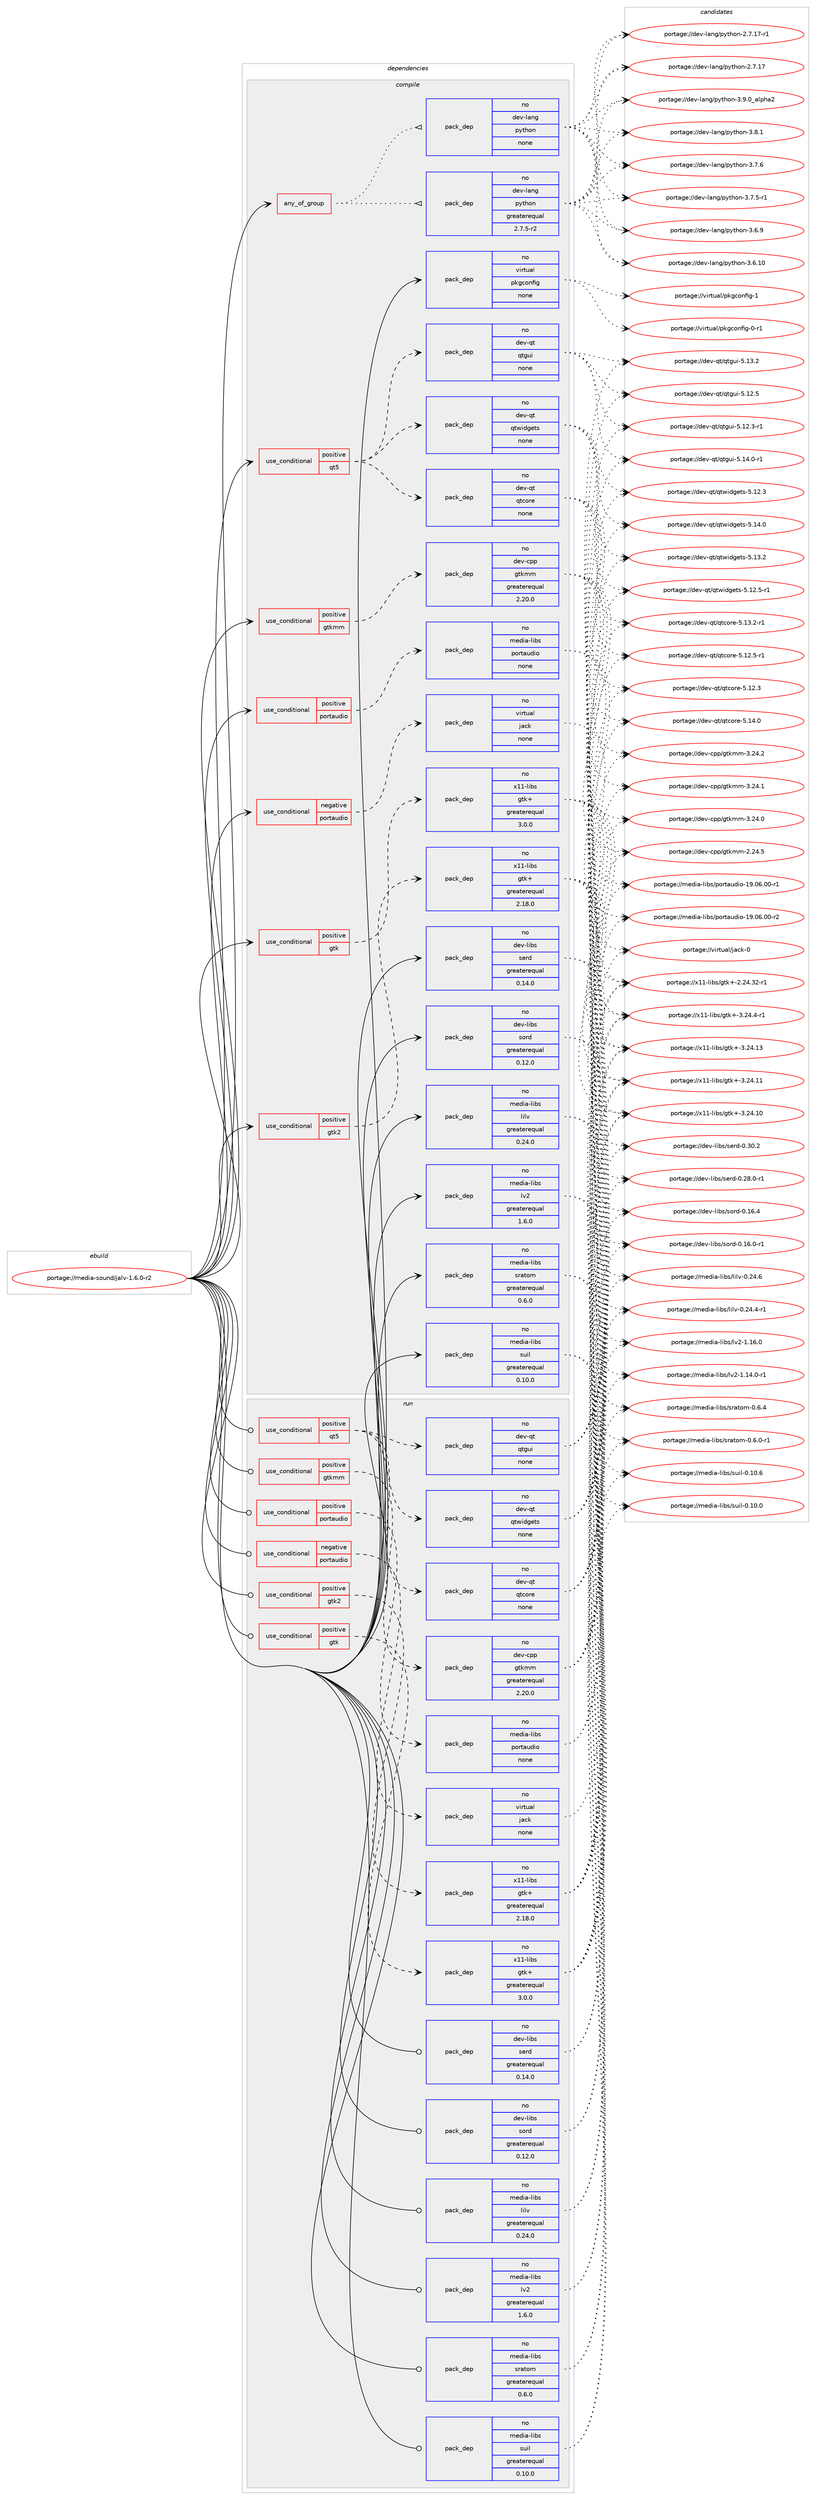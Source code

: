 digraph prolog {

# *************
# Graph options
# *************

newrank=true;
concentrate=true;
compound=true;
graph [rankdir=LR,fontname=Helvetica,fontsize=10,ranksep=1.5];#, ranksep=2.5, nodesep=0.2];
edge  [arrowhead=vee];
node  [fontname=Helvetica,fontsize=10];

# **********
# The ebuild
# **********

subgraph cluster_leftcol {
color=gray;
rank=same;
label=<<i>ebuild</i>>;
id [label="portage://media-sound/jalv-1.6.0-r2", color=red, width=4, href="../media-sound/jalv-1.6.0-r2.svg"];
}

# ****************
# The dependencies
# ****************

subgraph cluster_midcol {
color=gray;
label=<<i>dependencies</i>>;
subgraph cluster_compile {
fillcolor="#eeeeee";
style=filled;
label=<<i>compile</i>>;
subgraph any2803 {
dependency192125 [label=<<TABLE BORDER="0" CELLBORDER="1" CELLSPACING="0" CELLPADDING="4"><TR><TD CELLPADDING="10">any_of_group</TD></TR></TABLE>>, shape=none, color=red];subgraph pack145598 {
dependency192126 [label=<<TABLE BORDER="0" CELLBORDER="1" CELLSPACING="0" CELLPADDING="4" WIDTH="220"><TR><TD ROWSPAN="6" CELLPADDING="30">pack_dep</TD></TR><TR><TD WIDTH="110">no</TD></TR><TR><TD>dev-lang</TD></TR><TR><TD>python</TD></TR><TR><TD>none</TD></TR><TR><TD></TD></TR></TABLE>>, shape=none, color=blue];
}
dependency192125:e -> dependency192126:w [weight=20,style="dotted",arrowhead="oinv"];
subgraph pack145599 {
dependency192127 [label=<<TABLE BORDER="0" CELLBORDER="1" CELLSPACING="0" CELLPADDING="4" WIDTH="220"><TR><TD ROWSPAN="6" CELLPADDING="30">pack_dep</TD></TR><TR><TD WIDTH="110">no</TD></TR><TR><TD>dev-lang</TD></TR><TR><TD>python</TD></TR><TR><TD>greaterequal</TD></TR><TR><TD>2.7.5-r2</TD></TR></TABLE>>, shape=none, color=blue];
}
dependency192125:e -> dependency192127:w [weight=20,style="dotted",arrowhead="oinv"];
}
id:e -> dependency192125:w [weight=20,style="solid",arrowhead="vee"];
subgraph cond43574 {
dependency192128 [label=<<TABLE BORDER="0" CELLBORDER="1" CELLSPACING="0" CELLPADDING="4"><TR><TD ROWSPAN="3" CELLPADDING="10">use_conditional</TD></TR><TR><TD>negative</TD></TR><TR><TD>portaudio</TD></TR></TABLE>>, shape=none, color=red];
subgraph pack145600 {
dependency192129 [label=<<TABLE BORDER="0" CELLBORDER="1" CELLSPACING="0" CELLPADDING="4" WIDTH="220"><TR><TD ROWSPAN="6" CELLPADDING="30">pack_dep</TD></TR><TR><TD WIDTH="110">no</TD></TR><TR><TD>virtual</TD></TR><TR><TD>jack</TD></TR><TR><TD>none</TD></TR><TR><TD></TD></TR></TABLE>>, shape=none, color=blue];
}
dependency192128:e -> dependency192129:w [weight=20,style="dashed",arrowhead="vee"];
}
id:e -> dependency192128:w [weight=20,style="solid",arrowhead="vee"];
subgraph cond43575 {
dependency192130 [label=<<TABLE BORDER="0" CELLBORDER="1" CELLSPACING="0" CELLPADDING="4"><TR><TD ROWSPAN="3" CELLPADDING="10">use_conditional</TD></TR><TR><TD>positive</TD></TR><TR><TD>gtk</TD></TR></TABLE>>, shape=none, color=red];
subgraph pack145601 {
dependency192131 [label=<<TABLE BORDER="0" CELLBORDER="1" CELLSPACING="0" CELLPADDING="4" WIDTH="220"><TR><TD ROWSPAN="6" CELLPADDING="30">pack_dep</TD></TR><TR><TD WIDTH="110">no</TD></TR><TR><TD>x11-libs</TD></TR><TR><TD>gtk+</TD></TR><TR><TD>greaterequal</TD></TR><TR><TD>3.0.0</TD></TR></TABLE>>, shape=none, color=blue];
}
dependency192130:e -> dependency192131:w [weight=20,style="dashed",arrowhead="vee"];
}
id:e -> dependency192130:w [weight=20,style="solid",arrowhead="vee"];
subgraph cond43576 {
dependency192132 [label=<<TABLE BORDER="0" CELLBORDER="1" CELLSPACING="0" CELLPADDING="4"><TR><TD ROWSPAN="3" CELLPADDING="10">use_conditional</TD></TR><TR><TD>positive</TD></TR><TR><TD>gtk2</TD></TR></TABLE>>, shape=none, color=red];
subgraph pack145602 {
dependency192133 [label=<<TABLE BORDER="0" CELLBORDER="1" CELLSPACING="0" CELLPADDING="4" WIDTH="220"><TR><TD ROWSPAN="6" CELLPADDING="30">pack_dep</TD></TR><TR><TD WIDTH="110">no</TD></TR><TR><TD>x11-libs</TD></TR><TR><TD>gtk+</TD></TR><TR><TD>greaterequal</TD></TR><TR><TD>2.18.0</TD></TR></TABLE>>, shape=none, color=blue];
}
dependency192132:e -> dependency192133:w [weight=20,style="dashed",arrowhead="vee"];
}
id:e -> dependency192132:w [weight=20,style="solid",arrowhead="vee"];
subgraph cond43577 {
dependency192134 [label=<<TABLE BORDER="0" CELLBORDER="1" CELLSPACING="0" CELLPADDING="4"><TR><TD ROWSPAN="3" CELLPADDING="10">use_conditional</TD></TR><TR><TD>positive</TD></TR><TR><TD>gtkmm</TD></TR></TABLE>>, shape=none, color=red];
subgraph pack145603 {
dependency192135 [label=<<TABLE BORDER="0" CELLBORDER="1" CELLSPACING="0" CELLPADDING="4" WIDTH="220"><TR><TD ROWSPAN="6" CELLPADDING="30">pack_dep</TD></TR><TR><TD WIDTH="110">no</TD></TR><TR><TD>dev-cpp</TD></TR><TR><TD>gtkmm</TD></TR><TR><TD>greaterequal</TD></TR><TR><TD>2.20.0</TD></TR></TABLE>>, shape=none, color=blue];
}
dependency192134:e -> dependency192135:w [weight=20,style="dashed",arrowhead="vee"];
}
id:e -> dependency192134:w [weight=20,style="solid",arrowhead="vee"];
subgraph cond43578 {
dependency192136 [label=<<TABLE BORDER="0" CELLBORDER="1" CELLSPACING="0" CELLPADDING="4"><TR><TD ROWSPAN="3" CELLPADDING="10">use_conditional</TD></TR><TR><TD>positive</TD></TR><TR><TD>portaudio</TD></TR></TABLE>>, shape=none, color=red];
subgraph pack145604 {
dependency192137 [label=<<TABLE BORDER="0" CELLBORDER="1" CELLSPACING="0" CELLPADDING="4" WIDTH="220"><TR><TD ROWSPAN="6" CELLPADDING="30">pack_dep</TD></TR><TR><TD WIDTH="110">no</TD></TR><TR><TD>media-libs</TD></TR><TR><TD>portaudio</TD></TR><TR><TD>none</TD></TR><TR><TD></TD></TR></TABLE>>, shape=none, color=blue];
}
dependency192136:e -> dependency192137:w [weight=20,style="dashed",arrowhead="vee"];
}
id:e -> dependency192136:w [weight=20,style="solid",arrowhead="vee"];
subgraph cond43579 {
dependency192138 [label=<<TABLE BORDER="0" CELLBORDER="1" CELLSPACING="0" CELLPADDING="4"><TR><TD ROWSPAN="3" CELLPADDING="10">use_conditional</TD></TR><TR><TD>positive</TD></TR><TR><TD>qt5</TD></TR></TABLE>>, shape=none, color=red];
subgraph pack145605 {
dependency192139 [label=<<TABLE BORDER="0" CELLBORDER="1" CELLSPACING="0" CELLPADDING="4" WIDTH="220"><TR><TD ROWSPAN="6" CELLPADDING="30">pack_dep</TD></TR><TR><TD WIDTH="110">no</TD></TR><TR><TD>dev-qt</TD></TR><TR><TD>qtcore</TD></TR><TR><TD>none</TD></TR><TR><TD></TD></TR></TABLE>>, shape=none, color=blue];
}
dependency192138:e -> dependency192139:w [weight=20,style="dashed",arrowhead="vee"];
subgraph pack145606 {
dependency192140 [label=<<TABLE BORDER="0" CELLBORDER="1" CELLSPACING="0" CELLPADDING="4" WIDTH="220"><TR><TD ROWSPAN="6" CELLPADDING="30">pack_dep</TD></TR><TR><TD WIDTH="110">no</TD></TR><TR><TD>dev-qt</TD></TR><TR><TD>qtgui</TD></TR><TR><TD>none</TD></TR><TR><TD></TD></TR></TABLE>>, shape=none, color=blue];
}
dependency192138:e -> dependency192140:w [weight=20,style="dashed",arrowhead="vee"];
subgraph pack145607 {
dependency192141 [label=<<TABLE BORDER="0" CELLBORDER="1" CELLSPACING="0" CELLPADDING="4" WIDTH="220"><TR><TD ROWSPAN="6" CELLPADDING="30">pack_dep</TD></TR><TR><TD WIDTH="110">no</TD></TR><TR><TD>dev-qt</TD></TR><TR><TD>qtwidgets</TD></TR><TR><TD>none</TD></TR><TR><TD></TD></TR></TABLE>>, shape=none, color=blue];
}
dependency192138:e -> dependency192141:w [weight=20,style="dashed",arrowhead="vee"];
}
id:e -> dependency192138:w [weight=20,style="solid",arrowhead="vee"];
subgraph pack145608 {
dependency192142 [label=<<TABLE BORDER="0" CELLBORDER="1" CELLSPACING="0" CELLPADDING="4" WIDTH="220"><TR><TD ROWSPAN="6" CELLPADDING="30">pack_dep</TD></TR><TR><TD WIDTH="110">no</TD></TR><TR><TD>dev-libs</TD></TR><TR><TD>serd</TD></TR><TR><TD>greaterequal</TD></TR><TR><TD>0.14.0</TD></TR></TABLE>>, shape=none, color=blue];
}
id:e -> dependency192142:w [weight=20,style="solid",arrowhead="vee"];
subgraph pack145609 {
dependency192143 [label=<<TABLE BORDER="0" CELLBORDER="1" CELLSPACING="0" CELLPADDING="4" WIDTH="220"><TR><TD ROWSPAN="6" CELLPADDING="30">pack_dep</TD></TR><TR><TD WIDTH="110">no</TD></TR><TR><TD>dev-libs</TD></TR><TR><TD>sord</TD></TR><TR><TD>greaterequal</TD></TR><TR><TD>0.12.0</TD></TR></TABLE>>, shape=none, color=blue];
}
id:e -> dependency192143:w [weight=20,style="solid",arrowhead="vee"];
subgraph pack145610 {
dependency192144 [label=<<TABLE BORDER="0" CELLBORDER="1" CELLSPACING="0" CELLPADDING="4" WIDTH="220"><TR><TD ROWSPAN="6" CELLPADDING="30">pack_dep</TD></TR><TR><TD WIDTH="110">no</TD></TR><TR><TD>media-libs</TD></TR><TR><TD>lilv</TD></TR><TR><TD>greaterequal</TD></TR><TR><TD>0.24.0</TD></TR></TABLE>>, shape=none, color=blue];
}
id:e -> dependency192144:w [weight=20,style="solid",arrowhead="vee"];
subgraph pack145611 {
dependency192145 [label=<<TABLE BORDER="0" CELLBORDER="1" CELLSPACING="0" CELLPADDING="4" WIDTH="220"><TR><TD ROWSPAN="6" CELLPADDING="30">pack_dep</TD></TR><TR><TD WIDTH="110">no</TD></TR><TR><TD>media-libs</TD></TR><TR><TD>lv2</TD></TR><TR><TD>greaterequal</TD></TR><TR><TD>1.6.0</TD></TR></TABLE>>, shape=none, color=blue];
}
id:e -> dependency192145:w [weight=20,style="solid",arrowhead="vee"];
subgraph pack145612 {
dependency192146 [label=<<TABLE BORDER="0" CELLBORDER="1" CELLSPACING="0" CELLPADDING="4" WIDTH="220"><TR><TD ROWSPAN="6" CELLPADDING="30">pack_dep</TD></TR><TR><TD WIDTH="110">no</TD></TR><TR><TD>media-libs</TD></TR><TR><TD>sratom</TD></TR><TR><TD>greaterequal</TD></TR><TR><TD>0.6.0</TD></TR></TABLE>>, shape=none, color=blue];
}
id:e -> dependency192146:w [weight=20,style="solid",arrowhead="vee"];
subgraph pack145613 {
dependency192147 [label=<<TABLE BORDER="0" CELLBORDER="1" CELLSPACING="0" CELLPADDING="4" WIDTH="220"><TR><TD ROWSPAN="6" CELLPADDING="30">pack_dep</TD></TR><TR><TD WIDTH="110">no</TD></TR><TR><TD>media-libs</TD></TR><TR><TD>suil</TD></TR><TR><TD>greaterequal</TD></TR><TR><TD>0.10.0</TD></TR></TABLE>>, shape=none, color=blue];
}
id:e -> dependency192147:w [weight=20,style="solid",arrowhead="vee"];
subgraph pack145614 {
dependency192148 [label=<<TABLE BORDER="0" CELLBORDER="1" CELLSPACING="0" CELLPADDING="4" WIDTH="220"><TR><TD ROWSPAN="6" CELLPADDING="30">pack_dep</TD></TR><TR><TD WIDTH="110">no</TD></TR><TR><TD>virtual</TD></TR><TR><TD>pkgconfig</TD></TR><TR><TD>none</TD></TR><TR><TD></TD></TR></TABLE>>, shape=none, color=blue];
}
id:e -> dependency192148:w [weight=20,style="solid",arrowhead="vee"];
}
subgraph cluster_compileandrun {
fillcolor="#eeeeee";
style=filled;
label=<<i>compile and run</i>>;
}
subgraph cluster_run {
fillcolor="#eeeeee";
style=filled;
label=<<i>run</i>>;
subgraph cond43580 {
dependency192149 [label=<<TABLE BORDER="0" CELLBORDER="1" CELLSPACING="0" CELLPADDING="4"><TR><TD ROWSPAN="3" CELLPADDING="10">use_conditional</TD></TR><TR><TD>negative</TD></TR><TR><TD>portaudio</TD></TR></TABLE>>, shape=none, color=red];
subgraph pack145615 {
dependency192150 [label=<<TABLE BORDER="0" CELLBORDER="1" CELLSPACING="0" CELLPADDING="4" WIDTH="220"><TR><TD ROWSPAN="6" CELLPADDING="30">pack_dep</TD></TR><TR><TD WIDTH="110">no</TD></TR><TR><TD>virtual</TD></TR><TR><TD>jack</TD></TR><TR><TD>none</TD></TR><TR><TD></TD></TR></TABLE>>, shape=none, color=blue];
}
dependency192149:e -> dependency192150:w [weight=20,style="dashed",arrowhead="vee"];
}
id:e -> dependency192149:w [weight=20,style="solid",arrowhead="odot"];
subgraph cond43581 {
dependency192151 [label=<<TABLE BORDER="0" CELLBORDER="1" CELLSPACING="0" CELLPADDING="4"><TR><TD ROWSPAN="3" CELLPADDING="10">use_conditional</TD></TR><TR><TD>positive</TD></TR><TR><TD>gtk</TD></TR></TABLE>>, shape=none, color=red];
subgraph pack145616 {
dependency192152 [label=<<TABLE BORDER="0" CELLBORDER="1" CELLSPACING="0" CELLPADDING="4" WIDTH="220"><TR><TD ROWSPAN="6" CELLPADDING="30">pack_dep</TD></TR><TR><TD WIDTH="110">no</TD></TR><TR><TD>x11-libs</TD></TR><TR><TD>gtk+</TD></TR><TR><TD>greaterequal</TD></TR><TR><TD>3.0.0</TD></TR></TABLE>>, shape=none, color=blue];
}
dependency192151:e -> dependency192152:w [weight=20,style="dashed",arrowhead="vee"];
}
id:e -> dependency192151:w [weight=20,style="solid",arrowhead="odot"];
subgraph cond43582 {
dependency192153 [label=<<TABLE BORDER="0" CELLBORDER="1" CELLSPACING="0" CELLPADDING="4"><TR><TD ROWSPAN="3" CELLPADDING="10">use_conditional</TD></TR><TR><TD>positive</TD></TR><TR><TD>gtk2</TD></TR></TABLE>>, shape=none, color=red];
subgraph pack145617 {
dependency192154 [label=<<TABLE BORDER="0" CELLBORDER="1" CELLSPACING="0" CELLPADDING="4" WIDTH="220"><TR><TD ROWSPAN="6" CELLPADDING="30">pack_dep</TD></TR><TR><TD WIDTH="110">no</TD></TR><TR><TD>x11-libs</TD></TR><TR><TD>gtk+</TD></TR><TR><TD>greaterequal</TD></TR><TR><TD>2.18.0</TD></TR></TABLE>>, shape=none, color=blue];
}
dependency192153:e -> dependency192154:w [weight=20,style="dashed",arrowhead="vee"];
}
id:e -> dependency192153:w [weight=20,style="solid",arrowhead="odot"];
subgraph cond43583 {
dependency192155 [label=<<TABLE BORDER="0" CELLBORDER="1" CELLSPACING="0" CELLPADDING="4"><TR><TD ROWSPAN="3" CELLPADDING="10">use_conditional</TD></TR><TR><TD>positive</TD></TR><TR><TD>gtkmm</TD></TR></TABLE>>, shape=none, color=red];
subgraph pack145618 {
dependency192156 [label=<<TABLE BORDER="0" CELLBORDER="1" CELLSPACING="0" CELLPADDING="4" WIDTH="220"><TR><TD ROWSPAN="6" CELLPADDING="30">pack_dep</TD></TR><TR><TD WIDTH="110">no</TD></TR><TR><TD>dev-cpp</TD></TR><TR><TD>gtkmm</TD></TR><TR><TD>greaterequal</TD></TR><TR><TD>2.20.0</TD></TR></TABLE>>, shape=none, color=blue];
}
dependency192155:e -> dependency192156:w [weight=20,style="dashed",arrowhead="vee"];
}
id:e -> dependency192155:w [weight=20,style="solid",arrowhead="odot"];
subgraph cond43584 {
dependency192157 [label=<<TABLE BORDER="0" CELLBORDER="1" CELLSPACING="0" CELLPADDING="4"><TR><TD ROWSPAN="3" CELLPADDING="10">use_conditional</TD></TR><TR><TD>positive</TD></TR><TR><TD>portaudio</TD></TR></TABLE>>, shape=none, color=red];
subgraph pack145619 {
dependency192158 [label=<<TABLE BORDER="0" CELLBORDER="1" CELLSPACING="0" CELLPADDING="4" WIDTH="220"><TR><TD ROWSPAN="6" CELLPADDING="30">pack_dep</TD></TR><TR><TD WIDTH="110">no</TD></TR><TR><TD>media-libs</TD></TR><TR><TD>portaudio</TD></TR><TR><TD>none</TD></TR><TR><TD></TD></TR></TABLE>>, shape=none, color=blue];
}
dependency192157:e -> dependency192158:w [weight=20,style="dashed",arrowhead="vee"];
}
id:e -> dependency192157:w [weight=20,style="solid",arrowhead="odot"];
subgraph cond43585 {
dependency192159 [label=<<TABLE BORDER="0" CELLBORDER="1" CELLSPACING="0" CELLPADDING="4"><TR><TD ROWSPAN="3" CELLPADDING="10">use_conditional</TD></TR><TR><TD>positive</TD></TR><TR><TD>qt5</TD></TR></TABLE>>, shape=none, color=red];
subgraph pack145620 {
dependency192160 [label=<<TABLE BORDER="0" CELLBORDER="1" CELLSPACING="0" CELLPADDING="4" WIDTH="220"><TR><TD ROWSPAN="6" CELLPADDING="30">pack_dep</TD></TR><TR><TD WIDTH="110">no</TD></TR><TR><TD>dev-qt</TD></TR><TR><TD>qtcore</TD></TR><TR><TD>none</TD></TR><TR><TD></TD></TR></TABLE>>, shape=none, color=blue];
}
dependency192159:e -> dependency192160:w [weight=20,style="dashed",arrowhead="vee"];
subgraph pack145621 {
dependency192161 [label=<<TABLE BORDER="0" CELLBORDER="1" CELLSPACING="0" CELLPADDING="4" WIDTH="220"><TR><TD ROWSPAN="6" CELLPADDING="30">pack_dep</TD></TR><TR><TD WIDTH="110">no</TD></TR><TR><TD>dev-qt</TD></TR><TR><TD>qtgui</TD></TR><TR><TD>none</TD></TR><TR><TD></TD></TR></TABLE>>, shape=none, color=blue];
}
dependency192159:e -> dependency192161:w [weight=20,style="dashed",arrowhead="vee"];
subgraph pack145622 {
dependency192162 [label=<<TABLE BORDER="0" CELLBORDER="1" CELLSPACING="0" CELLPADDING="4" WIDTH="220"><TR><TD ROWSPAN="6" CELLPADDING="30">pack_dep</TD></TR><TR><TD WIDTH="110">no</TD></TR><TR><TD>dev-qt</TD></TR><TR><TD>qtwidgets</TD></TR><TR><TD>none</TD></TR><TR><TD></TD></TR></TABLE>>, shape=none, color=blue];
}
dependency192159:e -> dependency192162:w [weight=20,style="dashed",arrowhead="vee"];
}
id:e -> dependency192159:w [weight=20,style="solid",arrowhead="odot"];
subgraph pack145623 {
dependency192163 [label=<<TABLE BORDER="0" CELLBORDER="1" CELLSPACING="0" CELLPADDING="4" WIDTH="220"><TR><TD ROWSPAN="6" CELLPADDING="30">pack_dep</TD></TR><TR><TD WIDTH="110">no</TD></TR><TR><TD>dev-libs</TD></TR><TR><TD>serd</TD></TR><TR><TD>greaterequal</TD></TR><TR><TD>0.14.0</TD></TR></TABLE>>, shape=none, color=blue];
}
id:e -> dependency192163:w [weight=20,style="solid",arrowhead="odot"];
subgraph pack145624 {
dependency192164 [label=<<TABLE BORDER="0" CELLBORDER="1" CELLSPACING="0" CELLPADDING="4" WIDTH="220"><TR><TD ROWSPAN="6" CELLPADDING="30">pack_dep</TD></TR><TR><TD WIDTH="110">no</TD></TR><TR><TD>dev-libs</TD></TR><TR><TD>sord</TD></TR><TR><TD>greaterequal</TD></TR><TR><TD>0.12.0</TD></TR></TABLE>>, shape=none, color=blue];
}
id:e -> dependency192164:w [weight=20,style="solid",arrowhead="odot"];
subgraph pack145625 {
dependency192165 [label=<<TABLE BORDER="0" CELLBORDER="1" CELLSPACING="0" CELLPADDING="4" WIDTH="220"><TR><TD ROWSPAN="6" CELLPADDING="30">pack_dep</TD></TR><TR><TD WIDTH="110">no</TD></TR><TR><TD>media-libs</TD></TR><TR><TD>lilv</TD></TR><TR><TD>greaterequal</TD></TR><TR><TD>0.24.0</TD></TR></TABLE>>, shape=none, color=blue];
}
id:e -> dependency192165:w [weight=20,style="solid",arrowhead="odot"];
subgraph pack145626 {
dependency192166 [label=<<TABLE BORDER="0" CELLBORDER="1" CELLSPACING="0" CELLPADDING="4" WIDTH="220"><TR><TD ROWSPAN="6" CELLPADDING="30">pack_dep</TD></TR><TR><TD WIDTH="110">no</TD></TR><TR><TD>media-libs</TD></TR><TR><TD>lv2</TD></TR><TR><TD>greaterequal</TD></TR><TR><TD>1.6.0</TD></TR></TABLE>>, shape=none, color=blue];
}
id:e -> dependency192166:w [weight=20,style="solid",arrowhead="odot"];
subgraph pack145627 {
dependency192167 [label=<<TABLE BORDER="0" CELLBORDER="1" CELLSPACING="0" CELLPADDING="4" WIDTH="220"><TR><TD ROWSPAN="6" CELLPADDING="30">pack_dep</TD></TR><TR><TD WIDTH="110">no</TD></TR><TR><TD>media-libs</TD></TR><TR><TD>sratom</TD></TR><TR><TD>greaterequal</TD></TR><TR><TD>0.6.0</TD></TR></TABLE>>, shape=none, color=blue];
}
id:e -> dependency192167:w [weight=20,style="solid",arrowhead="odot"];
subgraph pack145628 {
dependency192168 [label=<<TABLE BORDER="0" CELLBORDER="1" CELLSPACING="0" CELLPADDING="4" WIDTH="220"><TR><TD ROWSPAN="6" CELLPADDING="30">pack_dep</TD></TR><TR><TD WIDTH="110">no</TD></TR><TR><TD>media-libs</TD></TR><TR><TD>suil</TD></TR><TR><TD>greaterequal</TD></TR><TR><TD>0.10.0</TD></TR></TABLE>>, shape=none, color=blue];
}
id:e -> dependency192168:w [weight=20,style="solid",arrowhead="odot"];
}
}

# **************
# The candidates
# **************

subgraph cluster_choices {
rank=same;
color=gray;
label=<<i>candidates</i>>;

subgraph choice145598 {
color=black;
nodesep=1;
choice10010111845108971101034711212111610411111045514657464895971081121049750 [label="portage://dev-lang/python-3.9.0_alpha2", color=red, width=4,href="../dev-lang/python-3.9.0_alpha2.svg"];
choice100101118451089711010347112121116104111110455146564649 [label="portage://dev-lang/python-3.8.1", color=red, width=4,href="../dev-lang/python-3.8.1.svg"];
choice100101118451089711010347112121116104111110455146554654 [label="portage://dev-lang/python-3.7.6", color=red, width=4,href="../dev-lang/python-3.7.6.svg"];
choice1001011184510897110103471121211161041111104551465546534511449 [label="portage://dev-lang/python-3.7.5-r1", color=red, width=4,href="../dev-lang/python-3.7.5-r1.svg"];
choice100101118451089711010347112121116104111110455146544657 [label="portage://dev-lang/python-3.6.9", color=red, width=4,href="../dev-lang/python-3.6.9.svg"];
choice10010111845108971101034711212111610411111045514654464948 [label="portage://dev-lang/python-3.6.10", color=red, width=4,href="../dev-lang/python-3.6.10.svg"];
choice100101118451089711010347112121116104111110455046554649554511449 [label="portage://dev-lang/python-2.7.17-r1", color=red, width=4,href="../dev-lang/python-2.7.17-r1.svg"];
choice10010111845108971101034711212111610411111045504655464955 [label="portage://dev-lang/python-2.7.17", color=red, width=4,href="../dev-lang/python-2.7.17.svg"];
dependency192126:e -> choice10010111845108971101034711212111610411111045514657464895971081121049750:w [style=dotted,weight="100"];
dependency192126:e -> choice100101118451089711010347112121116104111110455146564649:w [style=dotted,weight="100"];
dependency192126:e -> choice100101118451089711010347112121116104111110455146554654:w [style=dotted,weight="100"];
dependency192126:e -> choice1001011184510897110103471121211161041111104551465546534511449:w [style=dotted,weight="100"];
dependency192126:e -> choice100101118451089711010347112121116104111110455146544657:w [style=dotted,weight="100"];
dependency192126:e -> choice10010111845108971101034711212111610411111045514654464948:w [style=dotted,weight="100"];
dependency192126:e -> choice100101118451089711010347112121116104111110455046554649554511449:w [style=dotted,weight="100"];
dependency192126:e -> choice10010111845108971101034711212111610411111045504655464955:w [style=dotted,weight="100"];
}
subgraph choice145599 {
color=black;
nodesep=1;
choice10010111845108971101034711212111610411111045514657464895971081121049750 [label="portage://dev-lang/python-3.9.0_alpha2", color=red, width=4,href="../dev-lang/python-3.9.0_alpha2.svg"];
choice100101118451089711010347112121116104111110455146564649 [label="portage://dev-lang/python-3.8.1", color=red, width=4,href="../dev-lang/python-3.8.1.svg"];
choice100101118451089711010347112121116104111110455146554654 [label="portage://dev-lang/python-3.7.6", color=red, width=4,href="../dev-lang/python-3.7.6.svg"];
choice1001011184510897110103471121211161041111104551465546534511449 [label="portage://dev-lang/python-3.7.5-r1", color=red, width=4,href="../dev-lang/python-3.7.5-r1.svg"];
choice100101118451089711010347112121116104111110455146544657 [label="portage://dev-lang/python-3.6.9", color=red, width=4,href="../dev-lang/python-3.6.9.svg"];
choice10010111845108971101034711212111610411111045514654464948 [label="portage://dev-lang/python-3.6.10", color=red, width=4,href="../dev-lang/python-3.6.10.svg"];
choice100101118451089711010347112121116104111110455046554649554511449 [label="portage://dev-lang/python-2.7.17-r1", color=red, width=4,href="../dev-lang/python-2.7.17-r1.svg"];
choice10010111845108971101034711212111610411111045504655464955 [label="portage://dev-lang/python-2.7.17", color=red, width=4,href="../dev-lang/python-2.7.17.svg"];
dependency192127:e -> choice10010111845108971101034711212111610411111045514657464895971081121049750:w [style=dotted,weight="100"];
dependency192127:e -> choice100101118451089711010347112121116104111110455146564649:w [style=dotted,weight="100"];
dependency192127:e -> choice100101118451089711010347112121116104111110455146554654:w [style=dotted,weight="100"];
dependency192127:e -> choice1001011184510897110103471121211161041111104551465546534511449:w [style=dotted,weight="100"];
dependency192127:e -> choice100101118451089711010347112121116104111110455146544657:w [style=dotted,weight="100"];
dependency192127:e -> choice10010111845108971101034711212111610411111045514654464948:w [style=dotted,weight="100"];
dependency192127:e -> choice100101118451089711010347112121116104111110455046554649554511449:w [style=dotted,weight="100"];
dependency192127:e -> choice10010111845108971101034711212111610411111045504655464955:w [style=dotted,weight="100"];
}
subgraph choice145600 {
color=black;
nodesep=1;
choice118105114116117971084710697991074548 [label="portage://virtual/jack-0", color=red, width=4,href="../virtual/jack-0.svg"];
dependency192129:e -> choice118105114116117971084710697991074548:w [style=dotted,weight="100"];
}
subgraph choice145601 {
color=black;
nodesep=1;
choice120494945108105981154710311610743455146505246524511449 [label="portage://x11-libs/gtk+-3.24.4-r1", color=red, width=4,href="../x11-libs/gtk+-3.24.4-r1.svg"];
choice1204949451081059811547103116107434551465052464951 [label="portage://x11-libs/gtk+-3.24.13", color=red, width=4,href="../x11-libs/gtk+-3.24.13.svg"];
choice1204949451081059811547103116107434551465052464949 [label="portage://x11-libs/gtk+-3.24.11", color=red, width=4,href="../x11-libs/gtk+-3.24.11.svg"];
choice1204949451081059811547103116107434551465052464948 [label="portage://x11-libs/gtk+-3.24.10", color=red, width=4,href="../x11-libs/gtk+-3.24.10.svg"];
choice12049494510810598115471031161074345504650524651504511449 [label="portage://x11-libs/gtk+-2.24.32-r1", color=red, width=4,href="../x11-libs/gtk+-2.24.32-r1.svg"];
dependency192131:e -> choice120494945108105981154710311610743455146505246524511449:w [style=dotted,weight="100"];
dependency192131:e -> choice1204949451081059811547103116107434551465052464951:w [style=dotted,weight="100"];
dependency192131:e -> choice1204949451081059811547103116107434551465052464949:w [style=dotted,weight="100"];
dependency192131:e -> choice1204949451081059811547103116107434551465052464948:w [style=dotted,weight="100"];
dependency192131:e -> choice12049494510810598115471031161074345504650524651504511449:w [style=dotted,weight="100"];
}
subgraph choice145602 {
color=black;
nodesep=1;
choice120494945108105981154710311610743455146505246524511449 [label="portage://x11-libs/gtk+-3.24.4-r1", color=red, width=4,href="../x11-libs/gtk+-3.24.4-r1.svg"];
choice1204949451081059811547103116107434551465052464951 [label="portage://x11-libs/gtk+-3.24.13", color=red, width=4,href="../x11-libs/gtk+-3.24.13.svg"];
choice1204949451081059811547103116107434551465052464949 [label="portage://x11-libs/gtk+-3.24.11", color=red, width=4,href="../x11-libs/gtk+-3.24.11.svg"];
choice1204949451081059811547103116107434551465052464948 [label="portage://x11-libs/gtk+-3.24.10", color=red, width=4,href="../x11-libs/gtk+-3.24.10.svg"];
choice12049494510810598115471031161074345504650524651504511449 [label="portage://x11-libs/gtk+-2.24.32-r1", color=red, width=4,href="../x11-libs/gtk+-2.24.32-r1.svg"];
dependency192133:e -> choice120494945108105981154710311610743455146505246524511449:w [style=dotted,weight="100"];
dependency192133:e -> choice1204949451081059811547103116107434551465052464951:w [style=dotted,weight="100"];
dependency192133:e -> choice1204949451081059811547103116107434551465052464949:w [style=dotted,weight="100"];
dependency192133:e -> choice1204949451081059811547103116107434551465052464948:w [style=dotted,weight="100"];
dependency192133:e -> choice12049494510810598115471031161074345504650524651504511449:w [style=dotted,weight="100"];
}
subgraph choice145603 {
color=black;
nodesep=1;
choice10010111845991121124710311610710910945514650524650 [label="portage://dev-cpp/gtkmm-3.24.2", color=red, width=4,href="../dev-cpp/gtkmm-3.24.2.svg"];
choice10010111845991121124710311610710910945514650524649 [label="portage://dev-cpp/gtkmm-3.24.1", color=red, width=4,href="../dev-cpp/gtkmm-3.24.1.svg"];
choice10010111845991121124710311610710910945514650524648 [label="portage://dev-cpp/gtkmm-3.24.0", color=red, width=4,href="../dev-cpp/gtkmm-3.24.0.svg"];
choice10010111845991121124710311610710910945504650524653 [label="portage://dev-cpp/gtkmm-2.24.5", color=red, width=4,href="../dev-cpp/gtkmm-2.24.5.svg"];
dependency192135:e -> choice10010111845991121124710311610710910945514650524650:w [style=dotted,weight="100"];
dependency192135:e -> choice10010111845991121124710311610710910945514650524649:w [style=dotted,weight="100"];
dependency192135:e -> choice10010111845991121124710311610710910945514650524648:w [style=dotted,weight="100"];
dependency192135:e -> choice10010111845991121124710311610710910945504650524653:w [style=dotted,weight="100"];
}
subgraph choice145604 {
color=black;
nodesep=1;
choice10910110010597451081059811547112111114116971171001051114549574648544648484511450 [label="portage://media-libs/portaudio-19.06.00-r2", color=red, width=4,href="../media-libs/portaudio-19.06.00-r2.svg"];
choice10910110010597451081059811547112111114116971171001051114549574648544648484511449 [label="portage://media-libs/portaudio-19.06.00-r1", color=red, width=4,href="../media-libs/portaudio-19.06.00-r1.svg"];
dependency192137:e -> choice10910110010597451081059811547112111114116971171001051114549574648544648484511450:w [style=dotted,weight="100"];
dependency192137:e -> choice10910110010597451081059811547112111114116971171001051114549574648544648484511449:w [style=dotted,weight="100"];
}
subgraph choice145605 {
color=black;
nodesep=1;
choice10010111845113116471131169911111410145534649524648 [label="portage://dev-qt/qtcore-5.14.0", color=red, width=4,href="../dev-qt/qtcore-5.14.0.svg"];
choice100101118451131164711311699111114101455346495146504511449 [label="portage://dev-qt/qtcore-5.13.2-r1", color=red, width=4,href="../dev-qt/qtcore-5.13.2-r1.svg"];
choice100101118451131164711311699111114101455346495046534511449 [label="portage://dev-qt/qtcore-5.12.5-r1", color=red, width=4,href="../dev-qt/qtcore-5.12.5-r1.svg"];
choice10010111845113116471131169911111410145534649504651 [label="portage://dev-qt/qtcore-5.12.3", color=red, width=4,href="../dev-qt/qtcore-5.12.3.svg"];
dependency192139:e -> choice10010111845113116471131169911111410145534649524648:w [style=dotted,weight="100"];
dependency192139:e -> choice100101118451131164711311699111114101455346495146504511449:w [style=dotted,weight="100"];
dependency192139:e -> choice100101118451131164711311699111114101455346495046534511449:w [style=dotted,weight="100"];
dependency192139:e -> choice10010111845113116471131169911111410145534649504651:w [style=dotted,weight="100"];
}
subgraph choice145606 {
color=black;
nodesep=1;
choice1001011184511311647113116103117105455346495246484511449 [label="portage://dev-qt/qtgui-5.14.0-r1", color=red, width=4,href="../dev-qt/qtgui-5.14.0-r1.svg"];
choice100101118451131164711311610311710545534649514650 [label="portage://dev-qt/qtgui-5.13.2", color=red, width=4,href="../dev-qt/qtgui-5.13.2.svg"];
choice100101118451131164711311610311710545534649504653 [label="portage://dev-qt/qtgui-5.12.5", color=red, width=4,href="../dev-qt/qtgui-5.12.5.svg"];
choice1001011184511311647113116103117105455346495046514511449 [label="portage://dev-qt/qtgui-5.12.3-r1", color=red, width=4,href="../dev-qt/qtgui-5.12.3-r1.svg"];
dependency192140:e -> choice1001011184511311647113116103117105455346495246484511449:w [style=dotted,weight="100"];
dependency192140:e -> choice100101118451131164711311610311710545534649514650:w [style=dotted,weight="100"];
dependency192140:e -> choice100101118451131164711311610311710545534649504653:w [style=dotted,weight="100"];
dependency192140:e -> choice1001011184511311647113116103117105455346495046514511449:w [style=dotted,weight="100"];
}
subgraph choice145607 {
color=black;
nodesep=1;
choice100101118451131164711311611910510010310111611545534649524648 [label="portage://dev-qt/qtwidgets-5.14.0", color=red, width=4,href="../dev-qt/qtwidgets-5.14.0.svg"];
choice100101118451131164711311611910510010310111611545534649514650 [label="portage://dev-qt/qtwidgets-5.13.2", color=red, width=4,href="../dev-qt/qtwidgets-5.13.2.svg"];
choice1001011184511311647113116119105100103101116115455346495046534511449 [label="portage://dev-qt/qtwidgets-5.12.5-r1", color=red, width=4,href="../dev-qt/qtwidgets-5.12.5-r1.svg"];
choice100101118451131164711311611910510010310111611545534649504651 [label="portage://dev-qt/qtwidgets-5.12.3", color=red, width=4,href="../dev-qt/qtwidgets-5.12.3.svg"];
dependency192141:e -> choice100101118451131164711311611910510010310111611545534649524648:w [style=dotted,weight="100"];
dependency192141:e -> choice100101118451131164711311611910510010310111611545534649514650:w [style=dotted,weight="100"];
dependency192141:e -> choice1001011184511311647113116119105100103101116115455346495046534511449:w [style=dotted,weight="100"];
dependency192141:e -> choice100101118451131164711311611910510010310111611545534649504651:w [style=dotted,weight="100"];
}
subgraph choice145608 {
color=black;
nodesep=1;
choice10010111845108105981154711510111410045484651484650 [label="portage://dev-libs/serd-0.30.2", color=red, width=4,href="../dev-libs/serd-0.30.2.svg"];
choice100101118451081059811547115101114100454846505646484511449 [label="portage://dev-libs/serd-0.28.0-r1", color=red, width=4,href="../dev-libs/serd-0.28.0-r1.svg"];
dependency192142:e -> choice10010111845108105981154711510111410045484651484650:w [style=dotted,weight="100"];
dependency192142:e -> choice100101118451081059811547115101114100454846505646484511449:w [style=dotted,weight="100"];
}
subgraph choice145609 {
color=black;
nodesep=1;
choice10010111845108105981154711511111410045484649544652 [label="portage://dev-libs/sord-0.16.4", color=red, width=4,href="../dev-libs/sord-0.16.4.svg"];
choice100101118451081059811547115111114100454846495446484511449 [label="portage://dev-libs/sord-0.16.0-r1", color=red, width=4,href="../dev-libs/sord-0.16.0-r1.svg"];
dependency192143:e -> choice10010111845108105981154711511111410045484649544652:w [style=dotted,weight="100"];
dependency192143:e -> choice100101118451081059811547115111114100454846495446484511449:w [style=dotted,weight="100"];
}
subgraph choice145610 {
color=black;
nodesep=1;
choice1091011001059745108105981154710810510811845484650524654 [label="portage://media-libs/lilv-0.24.6", color=red, width=4,href="../media-libs/lilv-0.24.6.svg"];
choice10910110010597451081059811547108105108118454846505246524511449 [label="portage://media-libs/lilv-0.24.4-r1", color=red, width=4,href="../media-libs/lilv-0.24.4-r1.svg"];
dependency192144:e -> choice1091011001059745108105981154710810510811845484650524654:w [style=dotted,weight="100"];
dependency192144:e -> choice10910110010597451081059811547108105108118454846505246524511449:w [style=dotted,weight="100"];
}
subgraph choice145611 {
color=black;
nodesep=1;
choice109101100105974510810598115471081185045494649544648 [label="portage://media-libs/lv2-1.16.0", color=red, width=4,href="../media-libs/lv2-1.16.0.svg"];
choice1091011001059745108105981154710811850454946495246484511449 [label="portage://media-libs/lv2-1.14.0-r1", color=red, width=4,href="../media-libs/lv2-1.14.0-r1.svg"];
dependency192145:e -> choice109101100105974510810598115471081185045494649544648:w [style=dotted,weight="100"];
dependency192145:e -> choice1091011001059745108105981154710811850454946495246484511449:w [style=dotted,weight="100"];
}
subgraph choice145612 {
color=black;
nodesep=1;
choice1091011001059745108105981154711511497116111109454846544652 [label="portage://media-libs/sratom-0.6.4", color=red, width=4,href="../media-libs/sratom-0.6.4.svg"];
choice10910110010597451081059811547115114971161111094548465446484511449 [label="portage://media-libs/sratom-0.6.0-r1", color=red, width=4,href="../media-libs/sratom-0.6.0-r1.svg"];
dependency192146:e -> choice1091011001059745108105981154711511497116111109454846544652:w [style=dotted,weight="100"];
dependency192146:e -> choice10910110010597451081059811547115114971161111094548465446484511449:w [style=dotted,weight="100"];
}
subgraph choice145613 {
color=black;
nodesep=1;
choice1091011001059745108105981154711511710510845484649484654 [label="portage://media-libs/suil-0.10.6", color=red, width=4,href="../media-libs/suil-0.10.6.svg"];
choice1091011001059745108105981154711511710510845484649484648 [label="portage://media-libs/suil-0.10.0", color=red, width=4,href="../media-libs/suil-0.10.0.svg"];
dependency192147:e -> choice1091011001059745108105981154711511710510845484649484654:w [style=dotted,weight="100"];
dependency192147:e -> choice1091011001059745108105981154711511710510845484649484648:w [style=dotted,weight="100"];
}
subgraph choice145614 {
color=black;
nodesep=1;
choice1181051141161179710847112107103991111101021051034549 [label="portage://virtual/pkgconfig-1", color=red, width=4,href="../virtual/pkgconfig-1.svg"];
choice11810511411611797108471121071039911111010210510345484511449 [label="portage://virtual/pkgconfig-0-r1", color=red, width=4,href="../virtual/pkgconfig-0-r1.svg"];
dependency192148:e -> choice1181051141161179710847112107103991111101021051034549:w [style=dotted,weight="100"];
dependency192148:e -> choice11810511411611797108471121071039911111010210510345484511449:w [style=dotted,weight="100"];
}
subgraph choice145615 {
color=black;
nodesep=1;
choice118105114116117971084710697991074548 [label="portage://virtual/jack-0", color=red, width=4,href="../virtual/jack-0.svg"];
dependency192150:e -> choice118105114116117971084710697991074548:w [style=dotted,weight="100"];
}
subgraph choice145616 {
color=black;
nodesep=1;
choice120494945108105981154710311610743455146505246524511449 [label="portage://x11-libs/gtk+-3.24.4-r1", color=red, width=4,href="../x11-libs/gtk+-3.24.4-r1.svg"];
choice1204949451081059811547103116107434551465052464951 [label="portage://x11-libs/gtk+-3.24.13", color=red, width=4,href="../x11-libs/gtk+-3.24.13.svg"];
choice1204949451081059811547103116107434551465052464949 [label="portage://x11-libs/gtk+-3.24.11", color=red, width=4,href="../x11-libs/gtk+-3.24.11.svg"];
choice1204949451081059811547103116107434551465052464948 [label="portage://x11-libs/gtk+-3.24.10", color=red, width=4,href="../x11-libs/gtk+-3.24.10.svg"];
choice12049494510810598115471031161074345504650524651504511449 [label="portage://x11-libs/gtk+-2.24.32-r1", color=red, width=4,href="../x11-libs/gtk+-2.24.32-r1.svg"];
dependency192152:e -> choice120494945108105981154710311610743455146505246524511449:w [style=dotted,weight="100"];
dependency192152:e -> choice1204949451081059811547103116107434551465052464951:w [style=dotted,weight="100"];
dependency192152:e -> choice1204949451081059811547103116107434551465052464949:w [style=dotted,weight="100"];
dependency192152:e -> choice1204949451081059811547103116107434551465052464948:w [style=dotted,weight="100"];
dependency192152:e -> choice12049494510810598115471031161074345504650524651504511449:w [style=dotted,weight="100"];
}
subgraph choice145617 {
color=black;
nodesep=1;
choice120494945108105981154710311610743455146505246524511449 [label="portage://x11-libs/gtk+-3.24.4-r1", color=red, width=4,href="../x11-libs/gtk+-3.24.4-r1.svg"];
choice1204949451081059811547103116107434551465052464951 [label="portage://x11-libs/gtk+-3.24.13", color=red, width=4,href="../x11-libs/gtk+-3.24.13.svg"];
choice1204949451081059811547103116107434551465052464949 [label="portage://x11-libs/gtk+-3.24.11", color=red, width=4,href="../x11-libs/gtk+-3.24.11.svg"];
choice1204949451081059811547103116107434551465052464948 [label="portage://x11-libs/gtk+-3.24.10", color=red, width=4,href="../x11-libs/gtk+-3.24.10.svg"];
choice12049494510810598115471031161074345504650524651504511449 [label="portage://x11-libs/gtk+-2.24.32-r1", color=red, width=4,href="../x11-libs/gtk+-2.24.32-r1.svg"];
dependency192154:e -> choice120494945108105981154710311610743455146505246524511449:w [style=dotted,weight="100"];
dependency192154:e -> choice1204949451081059811547103116107434551465052464951:w [style=dotted,weight="100"];
dependency192154:e -> choice1204949451081059811547103116107434551465052464949:w [style=dotted,weight="100"];
dependency192154:e -> choice1204949451081059811547103116107434551465052464948:w [style=dotted,weight="100"];
dependency192154:e -> choice12049494510810598115471031161074345504650524651504511449:w [style=dotted,weight="100"];
}
subgraph choice145618 {
color=black;
nodesep=1;
choice10010111845991121124710311610710910945514650524650 [label="portage://dev-cpp/gtkmm-3.24.2", color=red, width=4,href="../dev-cpp/gtkmm-3.24.2.svg"];
choice10010111845991121124710311610710910945514650524649 [label="portage://dev-cpp/gtkmm-3.24.1", color=red, width=4,href="../dev-cpp/gtkmm-3.24.1.svg"];
choice10010111845991121124710311610710910945514650524648 [label="portage://dev-cpp/gtkmm-3.24.0", color=red, width=4,href="../dev-cpp/gtkmm-3.24.0.svg"];
choice10010111845991121124710311610710910945504650524653 [label="portage://dev-cpp/gtkmm-2.24.5", color=red, width=4,href="../dev-cpp/gtkmm-2.24.5.svg"];
dependency192156:e -> choice10010111845991121124710311610710910945514650524650:w [style=dotted,weight="100"];
dependency192156:e -> choice10010111845991121124710311610710910945514650524649:w [style=dotted,weight="100"];
dependency192156:e -> choice10010111845991121124710311610710910945514650524648:w [style=dotted,weight="100"];
dependency192156:e -> choice10010111845991121124710311610710910945504650524653:w [style=dotted,weight="100"];
}
subgraph choice145619 {
color=black;
nodesep=1;
choice10910110010597451081059811547112111114116971171001051114549574648544648484511450 [label="portage://media-libs/portaudio-19.06.00-r2", color=red, width=4,href="../media-libs/portaudio-19.06.00-r2.svg"];
choice10910110010597451081059811547112111114116971171001051114549574648544648484511449 [label="portage://media-libs/portaudio-19.06.00-r1", color=red, width=4,href="../media-libs/portaudio-19.06.00-r1.svg"];
dependency192158:e -> choice10910110010597451081059811547112111114116971171001051114549574648544648484511450:w [style=dotted,weight="100"];
dependency192158:e -> choice10910110010597451081059811547112111114116971171001051114549574648544648484511449:w [style=dotted,weight="100"];
}
subgraph choice145620 {
color=black;
nodesep=1;
choice10010111845113116471131169911111410145534649524648 [label="portage://dev-qt/qtcore-5.14.0", color=red, width=4,href="../dev-qt/qtcore-5.14.0.svg"];
choice100101118451131164711311699111114101455346495146504511449 [label="portage://dev-qt/qtcore-5.13.2-r1", color=red, width=4,href="../dev-qt/qtcore-5.13.2-r1.svg"];
choice100101118451131164711311699111114101455346495046534511449 [label="portage://dev-qt/qtcore-5.12.5-r1", color=red, width=4,href="../dev-qt/qtcore-5.12.5-r1.svg"];
choice10010111845113116471131169911111410145534649504651 [label="portage://dev-qt/qtcore-5.12.3", color=red, width=4,href="../dev-qt/qtcore-5.12.3.svg"];
dependency192160:e -> choice10010111845113116471131169911111410145534649524648:w [style=dotted,weight="100"];
dependency192160:e -> choice100101118451131164711311699111114101455346495146504511449:w [style=dotted,weight="100"];
dependency192160:e -> choice100101118451131164711311699111114101455346495046534511449:w [style=dotted,weight="100"];
dependency192160:e -> choice10010111845113116471131169911111410145534649504651:w [style=dotted,weight="100"];
}
subgraph choice145621 {
color=black;
nodesep=1;
choice1001011184511311647113116103117105455346495246484511449 [label="portage://dev-qt/qtgui-5.14.0-r1", color=red, width=4,href="../dev-qt/qtgui-5.14.0-r1.svg"];
choice100101118451131164711311610311710545534649514650 [label="portage://dev-qt/qtgui-5.13.2", color=red, width=4,href="../dev-qt/qtgui-5.13.2.svg"];
choice100101118451131164711311610311710545534649504653 [label="portage://dev-qt/qtgui-5.12.5", color=red, width=4,href="../dev-qt/qtgui-5.12.5.svg"];
choice1001011184511311647113116103117105455346495046514511449 [label="portage://dev-qt/qtgui-5.12.3-r1", color=red, width=4,href="../dev-qt/qtgui-5.12.3-r1.svg"];
dependency192161:e -> choice1001011184511311647113116103117105455346495246484511449:w [style=dotted,weight="100"];
dependency192161:e -> choice100101118451131164711311610311710545534649514650:w [style=dotted,weight="100"];
dependency192161:e -> choice100101118451131164711311610311710545534649504653:w [style=dotted,weight="100"];
dependency192161:e -> choice1001011184511311647113116103117105455346495046514511449:w [style=dotted,weight="100"];
}
subgraph choice145622 {
color=black;
nodesep=1;
choice100101118451131164711311611910510010310111611545534649524648 [label="portage://dev-qt/qtwidgets-5.14.0", color=red, width=4,href="../dev-qt/qtwidgets-5.14.0.svg"];
choice100101118451131164711311611910510010310111611545534649514650 [label="portage://dev-qt/qtwidgets-5.13.2", color=red, width=4,href="../dev-qt/qtwidgets-5.13.2.svg"];
choice1001011184511311647113116119105100103101116115455346495046534511449 [label="portage://dev-qt/qtwidgets-5.12.5-r1", color=red, width=4,href="../dev-qt/qtwidgets-5.12.5-r1.svg"];
choice100101118451131164711311611910510010310111611545534649504651 [label="portage://dev-qt/qtwidgets-5.12.3", color=red, width=4,href="../dev-qt/qtwidgets-5.12.3.svg"];
dependency192162:e -> choice100101118451131164711311611910510010310111611545534649524648:w [style=dotted,weight="100"];
dependency192162:e -> choice100101118451131164711311611910510010310111611545534649514650:w [style=dotted,weight="100"];
dependency192162:e -> choice1001011184511311647113116119105100103101116115455346495046534511449:w [style=dotted,weight="100"];
dependency192162:e -> choice100101118451131164711311611910510010310111611545534649504651:w [style=dotted,weight="100"];
}
subgraph choice145623 {
color=black;
nodesep=1;
choice10010111845108105981154711510111410045484651484650 [label="portage://dev-libs/serd-0.30.2", color=red, width=4,href="../dev-libs/serd-0.30.2.svg"];
choice100101118451081059811547115101114100454846505646484511449 [label="portage://dev-libs/serd-0.28.0-r1", color=red, width=4,href="../dev-libs/serd-0.28.0-r1.svg"];
dependency192163:e -> choice10010111845108105981154711510111410045484651484650:w [style=dotted,weight="100"];
dependency192163:e -> choice100101118451081059811547115101114100454846505646484511449:w [style=dotted,weight="100"];
}
subgraph choice145624 {
color=black;
nodesep=1;
choice10010111845108105981154711511111410045484649544652 [label="portage://dev-libs/sord-0.16.4", color=red, width=4,href="../dev-libs/sord-0.16.4.svg"];
choice100101118451081059811547115111114100454846495446484511449 [label="portage://dev-libs/sord-0.16.0-r1", color=red, width=4,href="../dev-libs/sord-0.16.0-r1.svg"];
dependency192164:e -> choice10010111845108105981154711511111410045484649544652:w [style=dotted,weight="100"];
dependency192164:e -> choice100101118451081059811547115111114100454846495446484511449:w [style=dotted,weight="100"];
}
subgraph choice145625 {
color=black;
nodesep=1;
choice1091011001059745108105981154710810510811845484650524654 [label="portage://media-libs/lilv-0.24.6", color=red, width=4,href="../media-libs/lilv-0.24.6.svg"];
choice10910110010597451081059811547108105108118454846505246524511449 [label="portage://media-libs/lilv-0.24.4-r1", color=red, width=4,href="../media-libs/lilv-0.24.4-r1.svg"];
dependency192165:e -> choice1091011001059745108105981154710810510811845484650524654:w [style=dotted,weight="100"];
dependency192165:e -> choice10910110010597451081059811547108105108118454846505246524511449:w [style=dotted,weight="100"];
}
subgraph choice145626 {
color=black;
nodesep=1;
choice109101100105974510810598115471081185045494649544648 [label="portage://media-libs/lv2-1.16.0", color=red, width=4,href="../media-libs/lv2-1.16.0.svg"];
choice1091011001059745108105981154710811850454946495246484511449 [label="portage://media-libs/lv2-1.14.0-r1", color=red, width=4,href="../media-libs/lv2-1.14.0-r1.svg"];
dependency192166:e -> choice109101100105974510810598115471081185045494649544648:w [style=dotted,weight="100"];
dependency192166:e -> choice1091011001059745108105981154710811850454946495246484511449:w [style=dotted,weight="100"];
}
subgraph choice145627 {
color=black;
nodesep=1;
choice1091011001059745108105981154711511497116111109454846544652 [label="portage://media-libs/sratom-0.6.4", color=red, width=4,href="../media-libs/sratom-0.6.4.svg"];
choice10910110010597451081059811547115114971161111094548465446484511449 [label="portage://media-libs/sratom-0.6.0-r1", color=red, width=4,href="../media-libs/sratom-0.6.0-r1.svg"];
dependency192167:e -> choice1091011001059745108105981154711511497116111109454846544652:w [style=dotted,weight="100"];
dependency192167:e -> choice10910110010597451081059811547115114971161111094548465446484511449:w [style=dotted,weight="100"];
}
subgraph choice145628 {
color=black;
nodesep=1;
choice1091011001059745108105981154711511710510845484649484654 [label="portage://media-libs/suil-0.10.6", color=red, width=4,href="../media-libs/suil-0.10.6.svg"];
choice1091011001059745108105981154711511710510845484649484648 [label="portage://media-libs/suil-0.10.0", color=red, width=4,href="../media-libs/suil-0.10.0.svg"];
dependency192168:e -> choice1091011001059745108105981154711511710510845484649484654:w [style=dotted,weight="100"];
dependency192168:e -> choice1091011001059745108105981154711511710510845484649484648:w [style=dotted,weight="100"];
}
}

}
